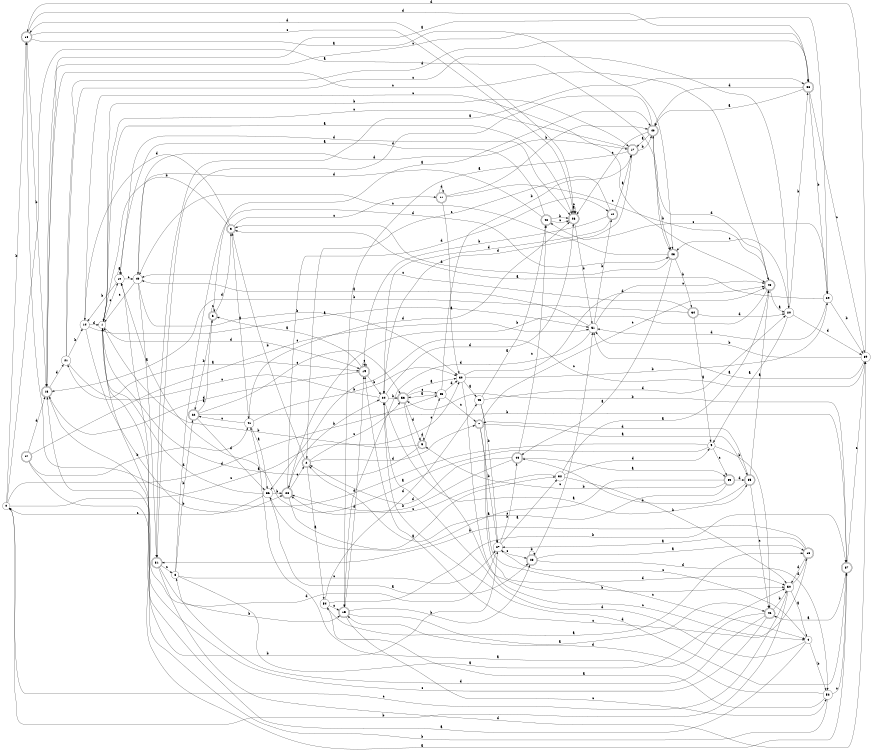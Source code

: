 digraph n44_8 {
__start0 [label="" shape="none"];

rankdir=LR;
size="8,5";

s0 [style="filled", color="black", fillcolor="white" shape="circle", label="0"];
s1 [style="filled", color="black", fillcolor="white" shape="circle", label="1"];
s2 [style="rounded,filled", color="black", fillcolor="white" shape="doublecircle", label="2"];
s3 [style="rounded,filled", color="black", fillcolor="white" shape="doublecircle", label="3"];
s4 [style="filled", color="black", fillcolor="white" shape="circle", label="4"];
s5 [style="rounded,filled", color="black", fillcolor="white" shape="doublecircle", label="5"];
s6 [style="rounded,filled", color="black", fillcolor="white" shape="doublecircle", label="6"];
s7 [style="rounded,filled", color="black", fillcolor="white" shape="doublecircle", label="7"];
s8 [style="filled", color="black", fillcolor="white" shape="circle", label="8"];
s9 [style="filled", color="black", fillcolor="white" shape="circle", label="9"];
s10 [style="filled", color="black", fillcolor="white" shape="circle", label="10"];
s11 [style="rounded,filled", color="black", fillcolor="white" shape="doublecircle", label="11"];
s12 [style="rounded,filled", color="black", fillcolor="white" shape="doublecircle", label="12"];
s13 [style="rounded,filled", color="black", fillcolor="white" shape="doublecircle", label="13"];
s14 [style="filled", color="black", fillcolor="white" shape="circle", label="14"];
s15 [style="rounded,filled", color="black", fillcolor="white" shape="doublecircle", label="15"];
s16 [style="rounded,filled", color="black", fillcolor="white" shape="doublecircle", label="16"];
s17 [style="rounded,filled", color="black", fillcolor="white" shape="doublecircle", label="17"];
s18 [style="rounded,filled", color="black", fillcolor="white" shape="doublecircle", label="18"];
s19 [style="rounded,filled", color="black", fillcolor="white" shape="doublecircle", label="19"];
s20 [style="filled", color="black", fillcolor="white" shape="circle", label="20"];
s21 [style="filled", color="black", fillcolor="white" shape="circle", label="21"];
s22 [style="rounded,filled", color="black", fillcolor="white" shape="doublecircle", label="22"];
s23 [style="rounded,filled", color="black", fillcolor="white" shape="doublecircle", label="23"];
s24 [style="filled", color="black", fillcolor="white" shape="circle", label="24"];
s25 [style="filled", color="black", fillcolor="white" shape="circle", label="25"];
s26 [style="rounded,filled", color="black", fillcolor="white" shape="doublecircle", label="26"];
s27 [style="filled", color="black", fillcolor="white" shape="circle", label="27"];
s28 [style="rounded,filled", color="black", fillcolor="white" shape="doublecircle", label="28"];
s29 [style="filled", color="black", fillcolor="white" shape="circle", label="29"];
s30 [style="filled", color="black", fillcolor="white" shape="circle", label="30"];
s31 [style="rounded,filled", color="black", fillcolor="white" shape="doublecircle", label="31"];
s32 [style="filled", color="black", fillcolor="white" shape="circle", label="32"];
s33 [style="rounded,filled", color="black", fillcolor="white" shape="doublecircle", label="33"];
s34 [style="rounded,filled", color="black", fillcolor="white" shape="doublecircle", label="34"];
s35 [style="rounded,filled", color="black", fillcolor="white" shape="doublecircle", label="35"];
s36 [style="filled", color="black", fillcolor="white" shape="circle", label="36"];
s37 [style="rounded,filled", color="black", fillcolor="white" shape="doublecircle", label="37"];
s38 [style="rounded,filled", color="black", fillcolor="white" shape="doublecircle", label="38"];
s39 [style="filled", color="black", fillcolor="white" shape="circle", label="39"];
s40 [style="rounded,filled", color="black", fillcolor="white" shape="doublecircle", label="40"];
s41 [style="filled", color="black", fillcolor="white" shape="circle", label="41"];
s42 [style="rounded,filled", color="black", fillcolor="white" shape="doublecircle", label="42"];
s43 [style="rounded,filled", color="black", fillcolor="white" shape="doublecircle", label="43"];
s44 [style="rounded,filled", color="black", fillcolor="white" shape="doublecircle", label="44"];
s45 [style="filled", color="black", fillcolor="white" shape="circle", label="45"];
s46 [style="rounded,filled", color="black", fillcolor="white" shape="doublecircle", label="46"];
s47 [style="rounded,filled", color="black", fillcolor="white" shape="doublecircle", label="47"];
s48 [style="rounded,filled", color="black", fillcolor="white" shape="doublecircle", label="48"];
s49 [style="filled", color="black", fillcolor="white" shape="circle", label="49"];
s50 [style="filled", color="black", fillcolor="white" shape="circle", label="50"];
s51 [style="filled", color="black", fillcolor="white" shape="circle", label="51"];
s52 [style="filled", color="black", fillcolor="white" shape="circle", label="52"];
s53 [style="rounded,filled", color="black", fillcolor="white" shape="doublecircle", label="53"];
s54 [style="filled", color="black", fillcolor="white" shape="circle", label="54"];
s0 -> s43 [label="a"];
s0 -> s18 [label="b"];
s0 -> s30 [label="c"];
s0 -> s25 [label="d"];
s1 -> s26 [label="a"];
s1 -> s17 [label="b"];
s1 -> s10 [label="c"];
s1 -> s19 [label="d"];
s2 -> s54 [label="a"];
s2 -> s3 [label="b"];
s2 -> s53 [label="c"];
s2 -> s7 [label="d"];
s3 -> s41 [label="a"];
s3 -> s1 [label="b"];
s3 -> s11 [label="c"];
s3 -> s14 [label="d"];
s4 -> s1 [label="a"];
s4 -> s52 [label="b"];
s4 -> s27 [label="c"];
s4 -> s24 [label="d"];
s5 -> s1 [label="a"];
s5 -> s1 [label="b"];
s5 -> s25 [label="c"];
s5 -> s5 [label="d"];
s6 -> s40 [label="a"];
s6 -> s22 [label="b"];
s6 -> s6 [label="c"];
s6 -> s3 [label="d"];
s7 -> s35 [label="a"];
s7 -> s27 [label="b"];
s7 -> s48 [label="c"];
s7 -> s50 [label="d"];
s8 -> s50 [label="a"];
s8 -> s22 [label="b"];
s8 -> s27 [label="c"];
s8 -> s43 [label="d"];
s9 -> s10 [label="a"];
s9 -> s46 [label="b"];
s9 -> s33 [label="c"];
s9 -> s18 [label="d"];
s10 -> s10 [label="a"];
s10 -> s14 [label="b"];
s10 -> s49 [label="c"];
s10 -> s26 [label="d"];
s11 -> s30 [label="a"];
s11 -> s40 [label="b"];
s11 -> s48 [label="c"];
s11 -> s11 [label="d"];
s12 -> s17 [label="a"];
s12 -> s19 [label="b"];
s12 -> s2 [label="c"];
s12 -> s24 [label="d"];
s13 -> s29 [label="a"];
s13 -> s27 [label="b"];
s13 -> s38 [label="c"];
s13 -> s21 [label="d"];
s14 -> s51 [label="a"];
s14 -> s28 [label="b"];
s14 -> s48 [label="c"];
s14 -> s1 [label="d"];
s15 -> s46 [label="a"];
s15 -> s23 [label="b"];
s15 -> s52 [label="c"];
s15 -> s19 [label="d"];
s16 -> s27 [label="a"];
s16 -> s31 [label="b"];
s16 -> s19 [label="c"];
s16 -> s50 [label="d"];
s17 -> s15 [label="a"];
s17 -> s40 [label="b"];
s17 -> s1 [label="c"];
s17 -> s24 [label="d"];
s18 -> s43 [label="a"];
s18 -> s13 [label="b"];
s18 -> s26 [label="c"];
s18 -> s38 [label="d"];
s19 -> s6 [label="a"];
s19 -> s24 [label="b"];
s19 -> s19 [label="c"];
s19 -> s13 [label="d"];
s20 -> s9 [label="a"];
s20 -> s38 [label="b"];
s20 -> s43 [label="c"];
s20 -> s39 [label="d"];
s21 -> s19 [label="a"];
s21 -> s14 [label="b"];
s21 -> s20 [label="c"];
s21 -> s38 [label="d"];
s22 -> s6 [label="a"];
s22 -> s37 [label="b"];
s22 -> s53 [label="c"];
s22 -> s36 [label="d"];
s23 -> s16 [label="a"];
s23 -> s23 [label="b"];
s23 -> s51 [label="c"];
s23 -> s52 [label="d"];
s24 -> s35 [label="a"];
s24 -> s53 [label="b"];
s24 -> s21 [label="c"];
s24 -> s26 [label="d"];
s25 -> s53 [label="a"];
s25 -> s17 [label="b"];
s25 -> s7 [label="c"];
s25 -> s30 [label="d"];
s26 -> s26 [label="a"];
s26 -> s51 [label="b"];
s26 -> s26 [label="c"];
s26 -> s18 [label="d"];
s27 -> s32 [label="a"];
s27 -> s44 [label="b"];
s27 -> s23 [label="c"];
s27 -> s10 [label="d"];
s28 -> s32 [label="a"];
s28 -> s24 [label="b"];
s28 -> s2 [label="c"];
s28 -> s12 [label="d"];
s29 -> s3 [label="a"];
s29 -> s39 [label="b"];
s29 -> s42 [label="c"];
s29 -> s51 [label="d"];
s30 -> s45 [label="a"];
s30 -> s29 [label="b"];
s30 -> s4 [label="c"];
s30 -> s48 [label="d"];
s31 -> s38 [label="a"];
s31 -> s15 [label="b"];
s31 -> s8 [label="c"];
s31 -> s39 [label="d"];
s32 -> s48 [label="a"];
s32 -> s50 [label="b"];
s32 -> s28 [label="c"];
s32 -> s9 [label="d"];
s33 -> s36 [label="a"];
s33 -> s5 [label="b"];
s33 -> s2 [label="c"];
s33 -> s35 [label="d"];
s34 -> s9 [label="a"];
s34 -> s13 [label="b"];
s34 -> s49 [label="c"];
s34 -> s20 [label="d"];
s35 -> s48 [label="a"];
s35 -> s44 [label="b"];
s35 -> s46 [label="c"];
s35 -> s7 [label="d"];
s36 -> s23 [label="a"];
s36 -> s28 [label="b"];
s36 -> s0 [label="c"];
s36 -> s1 [label="d"];
s37 -> s46 [label="a"];
s37 -> s53 [label="b"];
s37 -> s39 [label="c"];
s37 -> s24 [label="d"];
s38 -> s40 [label="a"];
s38 -> s29 [label="b"];
s38 -> s39 [label="c"];
s38 -> s40 [label="d"];
s39 -> s51 [label="a"];
s39 -> s51 [label="b"];
s39 -> s36 [label="c"];
s39 -> s18 [label="d"];
s40 -> s17 [label="a"];
s40 -> s43 [label="b"];
s40 -> s26 [label="c"];
s40 -> s31 [label="d"];
s41 -> s36 [label="a"];
s41 -> s30 [label="b"];
s41 -> s22 [label="c"];
s41 -> s26 [label="d"];
s42 -> s10 [label="a"];
s42 -> s26 [label="b"];
s42 -> s26 [label="c"];
s42 -> s49 [label="d"];
s43 -> s44 [label="a"];
s43 -> s34 [label="b"];
s43 -> s49 [label="c"];
s43 -> s3 [label="d"];
s44 -> s33 [label="a"];
s44 -> s28 [label="b"];
s44 -> s42 [label="c"];
s44 -> s2 [label="d"];
s45 -> s42 [label="a"];
s45 -> s27 [label="b"];
s45 -> s4 [label="c"];
s45 -> s20 [label="d"];
s46 -> s41 [label="a"];
s46 -> s50 [label="b"];
s46 -> s1 [label="c"];
s46 -> s8 [label="d"];
s47 -> s37 [label="a"];
s47 -> s41 [label="b"];
s47 -> s51 [label="c"];
s47 -> s13 [label="d"];
s48 -> s20 [label="a"];
s48 -> s28 [label="b"];
s48 -> s13 [label="c"];
s48 -> s40 [label="d"];
s49 -> s31 [label="a"];
s49 -> s30 [label="b"];
s49 -> s1 [label="c"];
s49 -> s17 [label="d"];
s50 -> s4 [label="a"];
s50 -> s0 [label="b"];
s50 -> s0 [label="c"];
s50 -> s16 [label="d"];
s51 -> s49 [label="a"];
s51 -> s12 [label="b"];
s51 -> s48 [label="c"];
s51 -> s15 [label="d"];
s52 -> s54 [label="a"];
s52 -> s13 [label="b"];
s52 -> s37 [label="c"];
s52 -> s15 [label="d"];
s53 -> s30 [label="a"];
s53 -> s50 [label="b"];
s53 -> s25 [label="c"];
s53 -> s5 [label="d"];
s54 -> s16 [label="a"];
s54 -> s37 [label="b"];
s54 -> s15 [label="c"];
s54 -> s45 [label="d"];

}